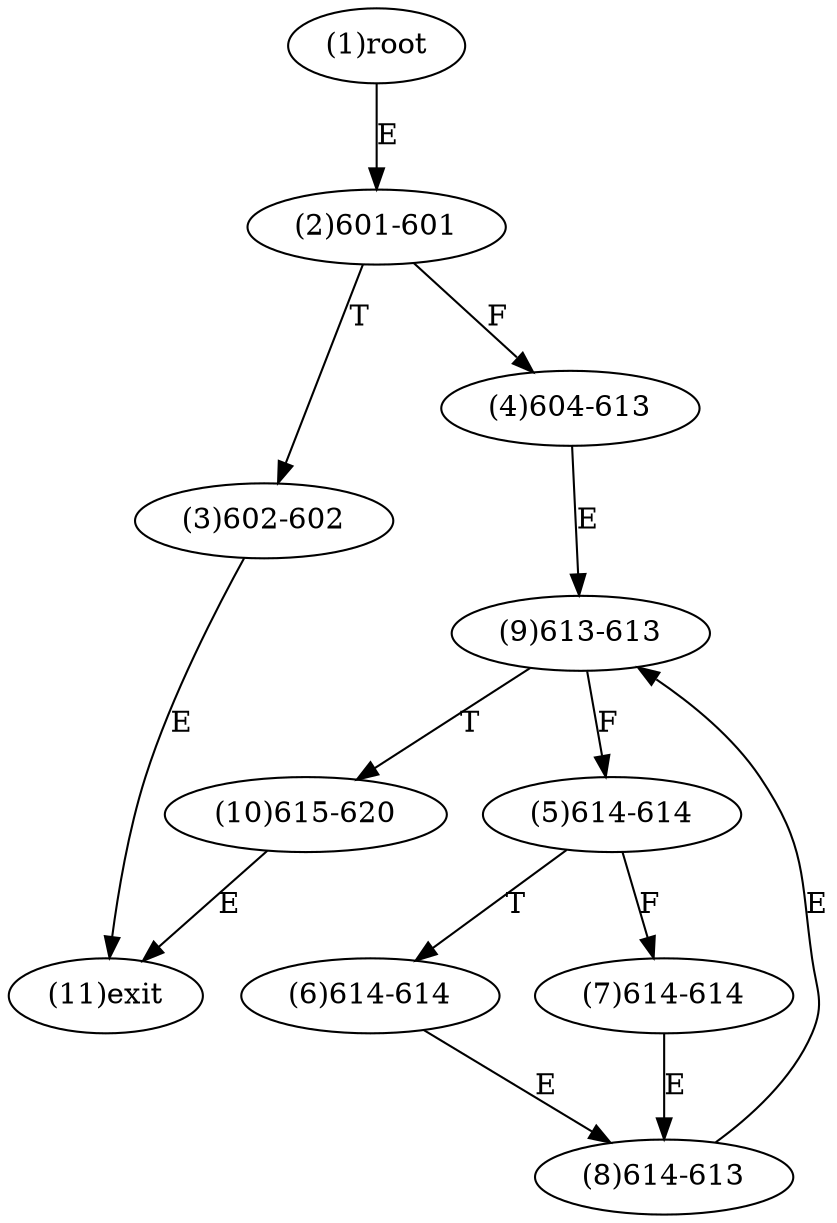 digraph "" { 
1[ label="(1)root"];
2[ label="(2)601-601"];
3[ label="(3)602-602"];
4[ label="(4)604-613"];
5[ label="(5)614-614"];
6[ label="(6)614-614"];
7[ label="(7)614-614"];
8[ label="(8)614-613"];
9[ label="(9)613-613"];
10[ label="(10)615-620"];
11[ label="(11)exit"];
1->2[ label="E"];
2->4[ label="F"];
2->3[ label="T"];
3->11[ label="E"];
4->9[ label="E"];
5->7[ label="F"];
5->6[ label="T"];
6->8[ label="E"];
7->8[ label="E"];
8->9[ label="E"];
9->5[ label="F"];
9->10[ label="T"];
10->11[ label="E"];
}
